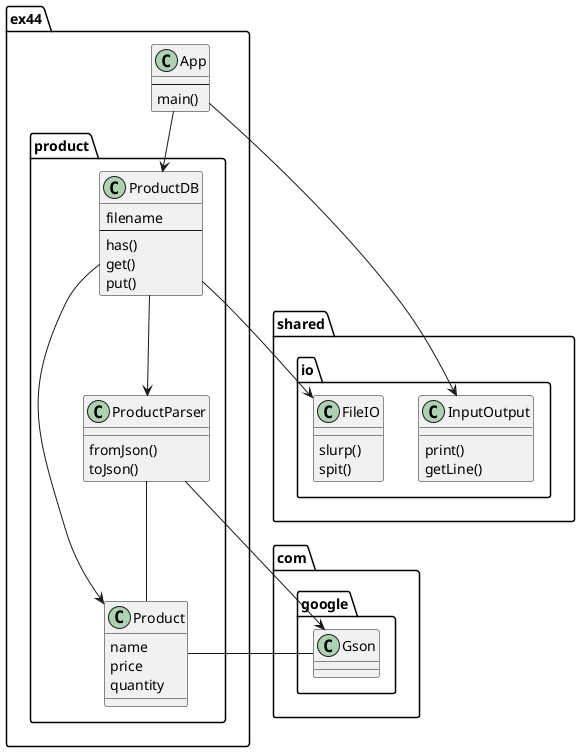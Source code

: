 @startuml

package shared.io {
   class InputOutput {
      print()
      getLine()
   }

   class FileIO {
      slurp()
      spit()
   }
}

package com.google {
   class Gson {}
}

package ex44 {
   class App {
      --
      main()
   }

   package product {
      class Product {
         name
         price
         quantity
      }
      class ProductDB {
         filename
         --
         has()
         get()
         put()
      }
      class ProductParser {
         fromJson()
         toJson()
      }
   }
}


App --> InputOutput
App --> ProductDB

ProductDB --> ProductParser
ProductDB --> Product
ProductDB --> FileIO

ProductParser --> Gson
ProductParser -- Product
Gson          -- Product


@enduml